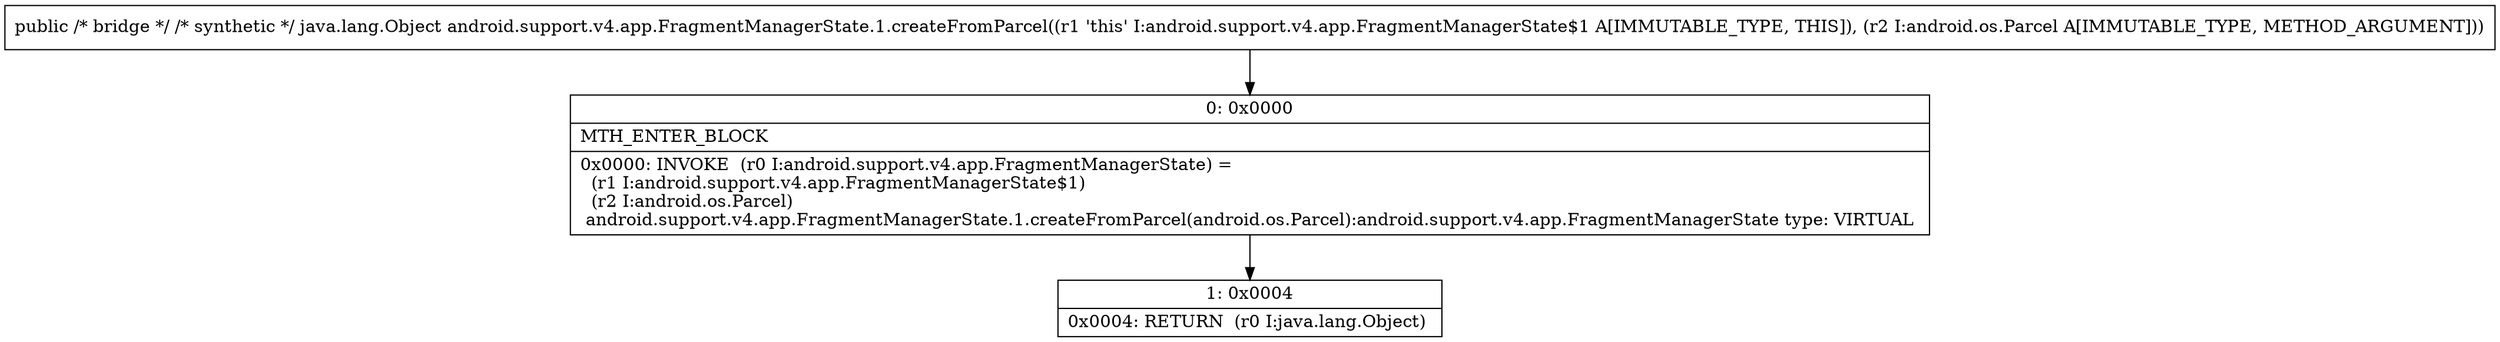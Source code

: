 digraph "CFG forandroid.support.v4.app.FragmentManagerState.1.createFromParcel(Landroid\/os\/Parcel;)Ljava\/lang\/Object;" {
Node_0 [shape=record,label="{0\:\ 0x0000|MTH_ENTER_BLOCK\l|0x0000: INVOKE  (r0 I:android.support.v4.app.FragmentManagerState) = \l  (r1 I:android.support.v4.app.FragmentManagerState$1)\l  (r2 I:android.os.Parcel)\l android.support.v4.app.FragmentManagerState.1.createFromParcel(android.os.Parcel):android.support.v4.app.FragmentManagerState type: VIRTUAL \l}"];
Node_1 [shape=record,label="{1\:\ 0x0004|0x0004: RETURN  (r0 I:java.lang.Object) \l}"];
MethodNode[shape=record,label="{public \/* bridge *\/ \/* synthetic *\/ java.lang.Object android.support.v4.app.FragmentManagerState.1.createFromParcel((r1 'this' I:android.support.v4.app.FragmentManagerState$1 A[IMMUTABLE_TYPE, THIS]), (r2 I:android.os.Parcel A[IMMUTABLE_TYPE, METHOD_ARGUMENT])) }"];
MethodNode -> Node_0;
Node_0 -> Node_1;
}

